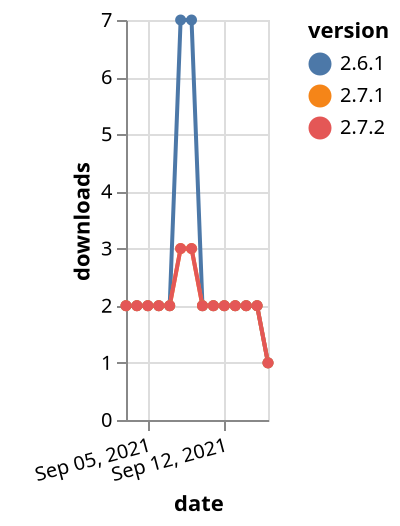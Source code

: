 {"$schema": "https://vega.github.io/schema/vega-lite/v5.json", "description": "A simple bar chart with embedded data.", "data": {"values": [{"date": "2021-09-03", "total": 3079, "delta": 2, "version": "2.6.1"}, {"date": "2021-09-04", "total": 3081, "delta": 2, "version": "2.6.1"}, {"date": "2021-09-05", "total": 3083, "delta": 2, "version": "2.6.1"}, {"date": "2021-09-06", "total": 3085, "delta": 2, "version": "2.6.1"}, {"date": "2021-09-07", "total": 3087, "delta": 2, "version": "2.6.1"}, {"date": "2021-09-08", "total": 3094, "delta": 7, "version": "2.6.1"}, {"date": "2021-09-09", "total": 3101, "delta": 7, "version": "2.6.1"}, {"date": "2021-09-10", "total": 3103, "delta": 2, "version": "2.6.1"}, {"date": "2021-09-11", "total": 3105, "delta": 2, "version": "2.6.1"}, {"date": "2021-09-12", "total": 3107, "delta": 2, "version": "2.6.1"}, {"date": "2021-09-13", "total": 3109, "delta": 2, "version": "2.6.1"}, {"date": "2021-09-14", "total": 3111, "delta": 2, "version": "2.6.1"}, {"date": "2021-09-15", "total": 3113, "delta": 2, "version": "2.6.1"}, {"date": "2021-09-16", "total": 3114, "delta": 1, "version": "2.6.1"}, {"date": "2021-09-03", "total": 1646, "delta": 2, "version": "2.7.1"}, {"date": "2021-09-04", "total": 1648, "delta": 2, "version": "2.7.1"}, {"date": "2021-09-05", "total": 1650, "delta": 2, "version": "2.7.1"}, {"date": "2021-09-06", "total": 1652, "delta": 2, "version": "2.7.1"}, {"date": "2021-09-07", "total": 1654, "delta": 2, "version": "2.7.1"}, {"date": "2021-09-08", "total": 1657, "delta": 3, "version": "2.7.1"}, {"date": "2021-09-09", "total": 1660, "delta": 3, "version": "2.7.1"}, {"date": "2021-09-10", "total": 1662, "delta": 2, "version": "2.7.1"}, {"date": "2021-09-11", "total": 1664, "delta": 2, "version": "2.7.1"}, {"date": "2021-09-12", "total": 1666, "delta": 2, "version": "2.7.1"}, {"date": "2021-09-13", "total": 1668, "delta": 2, "version": "2.7.1"}, {"date": "2021-09-14", "total": 1670, "delta": 2, "version": "2.7.1"}, {"date": "2021-09-15", "total": 1672, "delta": 2, "version": "2.7.1"}, {"date": "2021-09-16", "total": 1673, "delta": 1, "version": "2.7.1"}, {"date": "2021-09-03", "total": 1303, "delta": 2, "version": "2.7.2"}, {"date": "2021-09-04", "total": 1305, "delta": 2, "version": "2.7.2"}, {"date": "2021-09-05", "total": 1307, "delta": 2, "version": "2.7.2"}, {"date": "2021-09-06", "total": 1309, "delta": 2, "version": "2.7.2"}, {"date": "2021-09-07", "total": 1311, "delta": 2, "version": "2.7.2"}, {"date": "2021-09-08", "total": 1314, "delta": 3, "version": "2.7.2"}, {"date": "2021-09-09", "total": 1317, "delta": 3, "version": "2.7.2"}, {"date": "2021-09-10", "total": 1319, "delta": 2, "version": "2.7.2"}, {"date": "2021-09-11", "total": 1321, "delta": 2, "version": "2.7.2"}, {"date": "2021-09-12", "total": 1323, "delta": 2, "version": "2.7.2"}, {"date": "2021-09-13", "total": 1325, "delta": 2, "version": "2.7.2"}, {"date": "2021-09-14", "total": 1327, "delta": 2, "version": "2.7.2"}, {"date": "2021-09-15", "total": 1329, "delta": 2, "version": "2.7.2"}, {"date": "2021-09-16", "total": 1330, "delta": 1, "version": "2.7.2"}]}, "width": "container", "mark": {"type": "line", "point": {"filled": true}}, "encoding": {"x": {"field": "date", "type": "temporal", "timeUnit": "yearmonthdate", "title": "date", "axis": {"labelAngle": -15}}, "y": {"field": "delta", "type": "quantitative", "title": "downloads"}, "color": {"field": "version", "type": "nominal"}, "tooltip": {"field": "delta"}}}